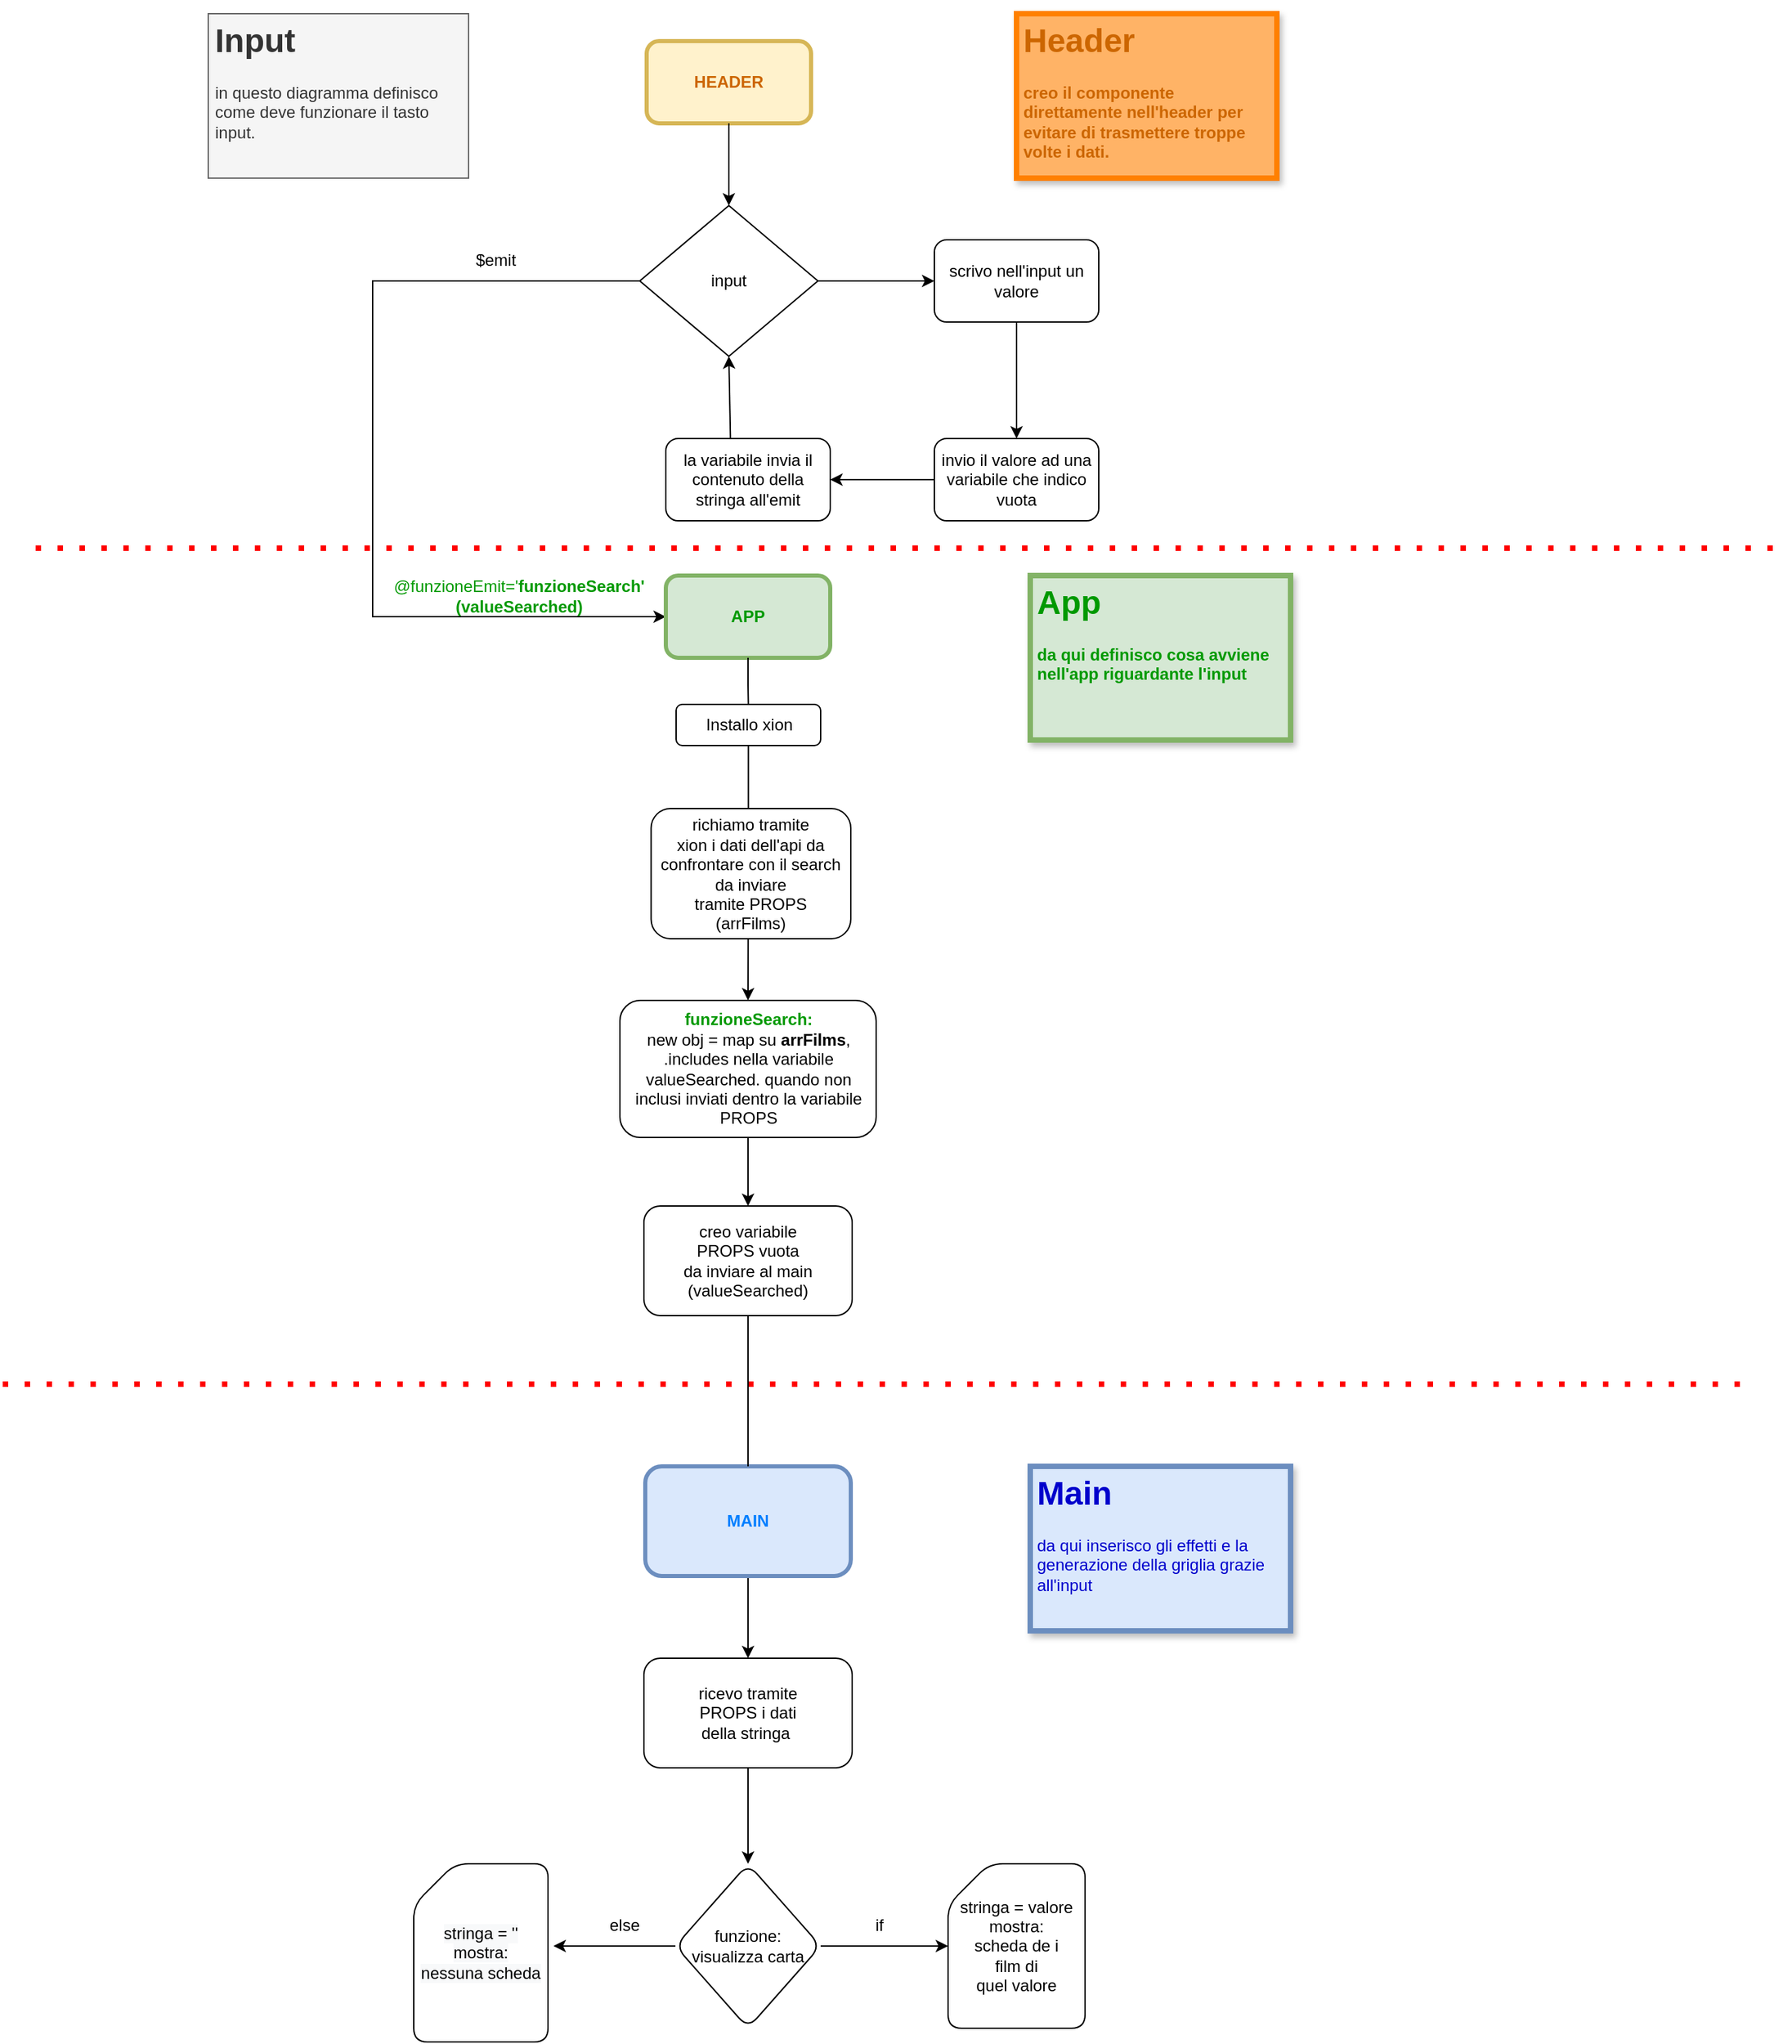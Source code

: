<mxfile version="17.2.2" type="device"><diagram id="X4vTsWMuaRBrAJo_lxti" name="Page-1"><mxGraphModel dx="1865" dy="585" grid="1" gridSize="10" guides="1" tooltips="1" connect="1" arrows="1" fold="1" page="1" pageScale="1" pageWidth="827" pageHeight="1169" math="0" shadow="0"><root><mxCell id="0"/><mxCell id="1" parent="0"/><mxCell id="_9QmQ8RDceX6AP2vzpAY-1" value="HEADER" style="rounded=1;whiteSpace=wrap;html=1;fillColor=#fff2cc;strokeColor=#d6b656;strokeWidth=3;fontColor=#CC6600;fontStyle=1" vertex="1" parent="1"><mxGeometry x="340" y="40" width="120" height="60" as="geometry"/></mxCell><mxCell id="_9QmQ8RDceX6AP2vzpAY-2" value="" style="endArrow=classic;html=1;rounded=0;exitX=0.5;exitY=1;exitDx=0;exitDy=0;" edge="1" parent="1" source="_9QmQ8RDceX6AP2vzpAY-1"><mxGeometry width="50" height="50" relative="1" as="geometry"><mxPoint x="390" y="330" as="sourcePoint"/><mxPoint x="400" y="160" as="targetPoint"/></mxGeometry></mxCell><mxCell id="_9QmQ8RDceX6AP2vzpAY-35" value="" style="edgeStyle=orthogonalEdgeStyle;rounded=0;orthogonalLoop=1;jettySize=auto;html=1;fontFamily=Helvetica;fontSize=12;fontColor=default;exitX=1;exitY=0.5;exitDx=0;exitDy=0;" edge="1" parent="1" source="_9QmQ8RDceX6AP2vzpAY-11" target="_9QmQ8RDceX6AP2vzpAY-34"><mxGeometry relative="1" as="geometry"/></mxCell><mxCell id="_9QmQ8RDceX6AP2vzpAY-43" value="" style="edgeStyle=orthogonalEdgeStyle;rounded=0;orthogonalLoop=1;jettySize=auto;html=1;fontFamily=Helvetica;fontSize=12;fontColor=default;" edge="1" parent="1" source="_9QmQ8RDceX6AP2vzpAY-11" target="_9QmQ8RDceX6AP2vzpAY-42"><mxGeometry relative="1" as="geometry"><Array as="points"><mxPoint x="140" y="215"/><mxPoint x="140" y="460"/></Array></mxGeometry></mxCell><mxCell id="_9QmQ8RDceX6AP2vzpAY-11" value="input" style="rhombus;whiteSpace=wrap;html=1;" vertex="1" parent="1"><mxGeometry x="335" y="160" width="130" height="110" as="geometry"/></mxCell><mxCell id="_9QmQ8RDceX6AP2vzpAY-20" value="&lt;h1&gt;Input&lt;/h1&gt;&lt;div&gt;in questo diagramma definisco come deve funzionare il tasto input.&lt;/div&gt;" style="text;html=1;strokeColor=#666666;fillColor=#f5f5f5;spacing=5;spacingTop=-20;whiteSpace=wrap;overflow=hidden;rounded=0;fontColor=#333333;" vertex="1" parent="1"><mxGeometry x="20" y="20" width="190" height="120" as="geometry"/></mxCell><mxCell id="_9QmQ8RDceX6AP2vzpAY-38" value="" style="edgeStyle=orthogonalEdgeStyle;rounded=0;orthogonalLoop=1;jettySize=auto;html=1;fontFamily=Helvetica;fontSize=12;fontColor=default;" edge="1" parent="1" source="_9QmQ8RDceX6AP2vzpAY-34" target="_9QmQ8RDceX6AP2vzpAY-37"><mxGeometry relative="1" as="geometry"/></mxCell><mxCell id="_9QmQ8RDceX6AP2vzpAY-34" value="scrivo nell'input un valore" style="rounded=1;whiteSpace=wrap;html=1;" vertex="1" parent="1"><mxGeometry x="550" y="185" width="120" height="60" as="geometry"/></mxCell><mxCell id="_9QmQ8RDceX6AP2vzpAY-40" value="" style="edgeStyle=orthogonalEdgeStyle;rounded=0;orthogonalLoop=1;jettySize=auto;html=1;fontFamily=Helvetica;fontSize=12;fontColor=default;" edge="1" parent="1" source="_9QmQ8RDceX6AP2vzpAY-37" target="_9QmQ8RDceX6AP2vzpAY-39"><mxGeometry relative="1" as="geometry"/></mxCell><mxCell id="_9QmQ8RDceX6AP2vzpAY-37" value="invio il valore ad una variabile che indico vuota" style="rounded=1;whiteSpace=wrap;html=1;" vertex="1" parent="1"><mxGeometry x="550" y="330" width="120" height="60" as="geometry"/></mxCell><mxCell id="_9QmQ8RDceX6AP2vzpAY-39" value="la variabile invia il contenuto della stringa all'emit" style="rounded=1;whiteSpace=wrap;html=1;" vertex="1" parent="1"><mxGeometry x="354" y="330" width="120" height="60" as="geometry"/></mxCell><mxCell id="_9QmQ8RDceX6AP2vzpAY-41" value="" style="endArrow=classic;html=1;rounded=0;fontFamily=Helvetica;fontSize=12;fontColor=default;entryX=0.5;entryY=1;entryDx=0;entryDy=0;exitX=0.393;exitY=-0.003;exitDx=0;exitDy=0;exitPerimeter=0;" edge="1" parent="1" source="_9QmQ8RDceX6AP2vzpAY-39" target="_9QmQ8RDceX6AP2vzpAY-11"><mxGeometry width="50" height="50" relative="1" as="geometry"><mxPoint x="410" y="330" as="sourcePoint"/><mxPoint x="440" y="330" as="targetPoint"/></mxGeometry></mxCell><mxCell id="_9QmQ8RDceX6AP2vzpAY-57" value="" style="edgeStyle=orthogonalEdgeStyle;rounded=0;orthogonalLoop=1;jettySize=auto;html=1;fontFamily=Helvetica;fontSize=12;fontColor=#009900;startArrow=none;" edge="1" parent="1" source="_9QmQ8RDceX6AP2vzpAY-72" target="_9QmQ8RDceX6AP2vzpAY-51"><mxGeometry relative="1" as="geometry"/></mxCell><mxCell id="_9QmQ8RDceX6AP2vzpAY-42" value="APP" style="whiteSpace=wrap;html=1;fillColor=#d5e8d4;strokeColor=#82b366;strokeWidth=3;glass=0;rounded=1;sketch=0;shadow=0;fontColor=#009900;fontStyle=1" vertex="1" parent="1"><mxGeometry x="354" y="430" width="120" height="60" as="geometry"/></mxCell><mxCell id="_9QmQ8RDceX6AP2vzpAY-44" value="&lt;h1&gt;&lt;font&gt;Header&lt;/font&gt;&lt;/h1&gt;&lt;p&gt;&lt;b&gt;&lt;font&gt;creo il componente direttamente nell'header per evitare di trasmettere troppe volte i dati.&lt;/font&gt;&lt;/b&gt;&lt;/p&gt;" style="text;html=1;spacing=5;spacingTop=-20;whiteSpace=wrap;overflow=hidden;rounded=0;shadow=1;glass=0;sketch=0;fontFamily=Helvetica;fontSize=12;strokeWidth=4;fillColor=#FFB366;fontColor=#CC6600;strokeColor=#FF8000;" vertex="1" parent="1"><mxGeometry x="610" y="20" width="190" height="120" as="geometry"/></mxCell><mxCell id="_9QmQ8RDceX6AP2vzpAY-45" value="$emit" style="text;html=1;strokeColor=none;fillColor=none;align=center;verticalAlign=middle;whiteSpace=wrap;rounded=0;shadow=1;glass=0;sketch=0;fontFamily=Helvetica;fontSize=12;fontColor=default;" vertex="1" parent="1"><mxGeometry x="200" y="185" width="60" height="30" as="geometry"/></mxCell><mxCell id="_9QmQ8RDceX6AP2vzpAY-46" value="&lt;h1&gt;&lt;font color=&quot;#009900&quot;&gt;App&lt;/font&gt;&lt;/h1&gt;&lt;div&gt;&lt;b&gt;&lt;font color=&quot;#009900&quot;&gt;da qui definisco cosa avviene nell'app riguardante l'input&lt;/font&gt;&lt;/b&gt;&lt;/div&gt;" style="text;html=1;strokeColor=#82b366;fillColor=#d5e8d4;spacing=5;spacingTop=-20;whiteSpace=wrap;overflow=hidden;rounded=0;shadow=1;glass=0;sketch=0;fontFamily=Helvetica;fontSize=12;strokeWidth=4;" vertex="1" parent="1"><mxGeometry x="620" y="430" width="190" height="120" as="geometry"/></mxCell><mxCell id="_9QmQ8RDceX6AP2vzpAY-48" value="@funzioneEmit='&lt;b&gt;funzioneSearch' (valueSearched)&lt;/b&gt;" style="text;html=1;strokeColor=none;fillColor=none;align=center;verticalAlign=middle;whiteSpace=wrap;rounded=0;shadow=0;glass=0;sketch=0;fontFamily=Helvetica;fontSize=12;fontColor=#009900;" vertex="1" parent="1"><mxGeometry x="152" y="430" width="190" height="30" as="geometry"/></mxCell><mxCell id="_9QmQ8RDceX6AP2vzpAY-63" value="" style="edgeStyle=orthogonalEdgeStyle;rounded=0;orthogonalLoop=1;jettySize=auto;html=1;fontFamily=Helvetica;fontSize=12;fontColor=#0000CC;strokeColor=#000000;strokeWidth=1;startArrow=none;" edge="1" parent="1" source="_9QmQ8RDceX6AP2vzpAY-70" target="_9QmQ8RDceX6AP2vzpAY-62"><mxGeometry relative="1" as="geometry"/></mxCell><mxCell id="_9QmQ8RDceX6AP2vzpAY-49" value="creo variabile &lt;br&gt;PROPS vuota &lt;br&gt;da inviare al main (valueSearched)" style="whiteSpace=wrap;html=1;fillColor=#FFFFFF;strokeColor=#000000;fontColor=#000000;strokeWidth=1;glass=0;rounded=1;sketch=0;shadow=0;" vertex="1" parent="1"><mxGeometry x="338" y="890" width="152" height="80" as="geometry"/></mxCell><mxCell id="_9QmQ8RDceX6AP2vzpAY-56" value="" style="edgeStyle=orthogonalEdgeStyle;rounded=0;orthogonalLoop=1;jettySize=auto;html=1;fontFamily=Helvetica;fontSize=12;fontColor=#009900;" edge="1" parent="1" source="_9QmQ8RDceX6AP2vzpAY-51" target="_9QmQ8RDceX6AP2vzpAY-49"><mxGeometry relative="1" as="geometry"/></mxCell><mxCell id="_9QmQ8RDceX6AP2vzpAY-51" value="&lt;font color=&quot;#009900&quot;&gt;&lt;b&gt;funzioneSearch:&lt;br&gt;&lt;/b&gt;&lt;/font&gt;new obj = map su &lt;b&gt;arrFilms&lt;/b&gt;, .includes nella variabile valueSearched. quando non inclusi inviati dentro la variabile PROPS" style="whiteSpace=wrap;html=1;fillColor=#FFFFFF;strokeColor=#000000;fontColor=#000000;strokeWidth=1;glass=0;rounded=1;sketch=0;shadow=0;" vertex="1" parent="1"><mxGeometry x="320.5" y="740" width="187" height="100" as="geometry"/></mxCell><mxCell id="_9QmQ8RDceX6AP2vzpAY-58" value="" style="endArrow=none;dashed=1;html=1;dashPattern=1 3;strokeWidth=4;rounded=0;fontFamily=Helvetica;fontSize=12;fontColor=#009900;strokeColor=#FF0000;" edge="1" parent="1"><mxGeometry width="50" height="50" relative="1" as="geometry"><mxPoint x="-106" y="410" as="sourcePoint"/><mxPoint x="1171.6" y="410" as="targetPoint"/></mxGeometry></mxCell><mxCell id="_9QmQ8RDceX6AP2vzpAY-59" value="" style="endArrow=none;dashed=1;html=1;dashPattern=1 3;strokeWidth=4;rounded=0;fontFamily=Helvetica;fontSize=12;fontColor=#009900;strokeColor=#FF0000;" edge="1" parent="1"><mxGeometry width="50" height="50" relative="1" as="geometry"><mxPoint x="-130" y="1020" as="sourcePoint"/><mxPoint x="1140" y="1020" as="targetPoint"/></mxGeometry></mxCell><mxCell id="_9QmQ8RDceX6AP2vzpAY-60" value="&lt;h1&gt;&lt;font color=&quot;#0000cc&quot;&gt;Main&lt;/font&gt;&lt;/h1&gt;&lt;div&gt;&lt;font color=&quot;#0000cc&quot;&gt;da qui inserisco gli effetti e la generazione della griglia grazie all'input&lt;/font&gt;&lt;/div&gt;" style="text;html=1;strokeColor=#6c8ebf;fillColor=#dae8fc;spacing=5;spacingTop=-20;whiteSpace=wrap;overflow=hidden;rounded=0;shadow=1;glass=0;sketch=0;fontFamily=Helvetica;fontSize=12;strokeWidth=4;" vertex="1" parent="1"><mxGeometry x="620" y="1080" width="190" height="120" as="geometry"/></mxCell><mxCell id="_9QmQ8RDceX6AP2vzpAY-62" value="ricevo tramite &lt;br&gt;PROPS i dati &lt;br&gt;della stringa&amp;nbsp;" style="whiteSpace=wrap;html=1;fillColor=#FFFFFF;strokeColor=#000000;fontColor=#000000;strokeWidth=1;glass=0;rounded=1;sketch=0;shadow=0;" vertex="1" parent="1"><mxGeometry x="338" y="1220" width="152" height="80" as="geometry"/></mxCell><mxCell id="_9QmQ8RDceX6AP2vzpAY-64" value="" style="endArrow=classic;html=1;rounded=0;fontFamily=Helvetica;fontSize=12;fontColor=#0000CC;strokeColor=#000000;strokeWidth=1;exitX=0.5;exitY=1;exitDx=0;exitDy=0;" edge="1" parent="1" source="_9QmQ8RDceX6AP2vzpAY-62" target="_9QmQ8RDceX6AP2vzpAY-65"><mxGeometry width="50" height="50" relative="1" as="geometry"><mxPoint x="460" y="1230" as="sourcePoint"/><mxPoint x="414" y="1240" as="targetPoint"/></mxGeometry></mxCell><mxCell id="_9QmQ8RDceX6AP2vzpAY-67" value="" style="edgeStyle=orthogonalEdgeStyle;rounded=0;orthogonalLoop=1;jettySize=auto;html=1;fontFamily=Helvetica;fontSize=12;fontColor=#0000CC;strokeColor=#000000;strokeWidth=1;" edge="1" parent="1" source="_9QmQ8RDceX6AP2vzpAY-65"><mxGeometry relative="1" as="geometry"><mxPoint x="272" y="1430" as="targetPoint"/></mxGeometry></mxCell><mxCell id="_9QmQ8RDceX6AP2vzpAY-69" value="" style="edgeStyle=orthogonalEdgeStyle;rounded=0;orthogonalLoop=1;jettySize=auto;html=1;fontFamily=Helvetica;fontSize=12;fontColor=#0000CC;strokeColor=#000000;strokeWidth=1;" edge="1" parent="1" source="_9QmQ8RDceX6AP2vzpAY-65"><mxGeometry relative="1" as="geometry"><mxPoint x="560" y="1430" as="targetPoint"/></mxGeometry></mxCell><mxCell id="_9QmQ8RDceX6AP2vzpAY-65" value="&lt;font color=&quot;#000000&quot;&gt;funzione:&lt;br&gt;visualizza carta&lt;/font&gt;" style="rhombus;whiteSpace=wrap;html=1;rounded=1;shadow=0;glass=0;sketch=0;fontFamily=Helvetica;fontSize=12;fontColor=#0000CC;strokeColor=#000000;strokeWidth=1;fillColor=#FFFFFF;" vertex="1" parent="1"><mxGeometry x="361" y="1370" width="106" height="120" as="geometry"/></mxCell><mxCell id="_9QmQ8RDceX6AP2vzpAY-70" value="&lt;b&gt;&lt;font color=&quot;#007fff&quot;&gt;MAIN&lt;/font&gt;&lt;/b&gt;" style="rounded=1;whiteSpace=wrap;html=1;shadow=0;glass=0;sketch=0;fontFamily=Helvetica;fontSize=12;strokeColor=#6c8ebf;strokeWidth=3;fillColor=#dae8fc;" vertex="1" parent="1"><mxGeometry x="339" y="1080" width="150" height="80" as="geometry"/></mxCell><mxCell id="_9QmQ8RDceX6AP2vzpAY-71" value="" style="edgeStyle=orthogonalEdgeStyle;rounded=0;orthogonalLoop=1;jettySize=auto;html=1;fontFamily=Helvetica;fontSize=12;fontColor=#0000CC;strokeColor=#000000;strokeWidth=1;endArrow=none;" edge="1" parent="1" source="_9QmQ8RDceX6AP2vzpAY-49" target="_9QmQ8RDceX6AP2vzpAY-70"><mxGeometry relative="1" as="geometry"><mxPoint x="414" y="760" as="sourcePoint"/><mxPoint x="414" y="970" as="targetPoint"/></mxGeometry></mxCell><mxCell id="_9QmQ8RDceX6AP2vzpAY-72" value="&lt;font color=&quot;#000000&quot;&gt;Installo xion&lt;/font&gt;" style="rounded=1;whiteSpace=wrap;html=1;shadow=0;glass=0;sketch=0;fontFamily=Helvetica;fontSize=12;fontColor=#007FFF;strokeColor=#000000;strokeWidth=1;fillColor=#FFFFFF;" vertex="1" parent="1"><mxGeometry x="361.5" y="524" width="105.5" height="30" as="geometry"/></mxCell><mxCell id="_9QmQ8RDceX6AP2vzpAY-73" value="" style="edgeStyle=orthogonalEdgeStyle;rounded=0;orthogonalLoop=1;jettySize=auto;html=1;fontFamily=Helvetica;fontSize=12;fontColor=#009900;endArrow=none;" edge="1" parent="1" source="_9QmQ8RDceX6AP2vzpAY-42" target="_9QmQ8RDceX6AP2vzpAY-72"><mxGeometry relative="1" as="geometry"><mxPoint x="414" y="490" as="sourcePoint"/><mxPoint x="414" y="740" as="targetPoint"/></mxGeometry></mxCell><mxCell id="_9QmQ8RDceX6AP2vzpAY-74" value="richiamo tramite &lt;br&gt;xion i dati dell'api da confrontare con il search da inviare&lt;br&gt;tramite PROPS&lt;br&gt;(arrFilms)" style="rounded=1;whiteSpace=wrap;html=1;shadow=0;glass=0;sketch=0;fontFamily=Helvetica;fontSize=12;fontColor=#000000;strokeColor=#000000;strokeWidth=1;fillColor=#FFFFFF;" vertex="1" parent="1"><mxGeometry x="343.25" y="600" width="145.75" height="95" as="geometry"/></mxCell><mxCell id="_9QmQ8RDceX6AP2vzpAY-75" value="&lt;span&gt;stringa = valore&lt;/span&gt;&lt;br&gt;&lt;span&gt;mostra:&lt;br&gt;scheda de i &lt;br&gt;film di &lt;br&gt;quel valore&lt;/span&gt;" style="shape=card;whiteSpace=wrap;html=1;rounded=1;shadow=0;glass=0;sketch=0;fontFamily=Helvetica;fontSize=12;fontColor=#000000;strokeColor=#000000;strokeWidth=1;fillColor=#FFFFFF;" vertex="1" parent="1"><mxGeometry x="560" y="1370" width="100" height="120" as="geometry"/></mxCell><mxCell id="_9QmQ8RDceX6AP2vzpAY-76" value="&lt;span style=&quot;color: rgb(0 , 0 , 0) ; font-family: &amp;#34;helvetica&amp;#34; ; font-size: 12px ; font-style: normal ; font-weight: 400 ; letter-spacing: normal ; text-align: center ; text-indent: 0px ; text-transform: none ; word-spacing: 0px ; background-color: rgb(248 , 249 , 250) ; display: inline ; float: none&quot;&gt;stringa = ''&lt;/span&gt;&lt;br style=&quot;color: rgb(0 , 0 , 0) ; font-family: &amp;#34;helvetica&amp;#34; ; font-size: 12px ; font-style: normal ; font-weight: 400 ; letter-spacing: normal ; text-align: center ; text-indent: 0px ; text-transform: none ; word-spacing: 0px ; background-color: rgb(248 , 249 , 250)&quot;&gt;&lt;span style=&quot;color: rgb(0 , 0 , 0) ; font-family: &amp;#34;helvetica&amp;#34; ; font-size: 12px ; font-style: normal ; font-weight: 400 ; letter-spacing: normal ; text-align: center ; text-indent: 0px ; text-transform: none ; word-spacing: 0px ; background-color: rgb(248 , 249 , 250) ; display: inline ; float: none&quot;&gt;mostra: &lt;br&gt;nessuna scheda&lt;/span&gt;" style="shape=card;whiteSpace=wrap;html=1;rounded=1;shadow=0;glass=0;sketch=0;fontFamily=Helvetica;fontSize=12;fontColor=#000000;strokeColor=#000000;strokeWidth=1;fillColor=#FFFFFF;" vertex="1" parent="1"><mxGeometry x="170" y="1370" width="98" height="130" as="geometry"/></mxCell><mxCell id="_9QmQ8RDceX6AP2vzpAY-78" value="if" style="text;html=1;strokeColor=none;fillColor=none;align=center;verticalAlign=middle;whiteSpace=wrap;rounded=0;shadow=0;glass=0;sketch=0;fontFamily=Helvetica;fontSize=12;fontColor=#000000;" vertex="1" parent="1"><mxGeometry x="480" y="1400" width="60" height="30" as="geometry"/></mxCell><mxCell id="_9QmQ8RDceX6AP2vzpAY-79" value="else" style="text;html=1;strokeColor=none;fillColor=none;align=center;verticalAlign=middle;whiteSpace=wrap;rounded=0;shadow=0;glass=0;sketch=0;fontFamily=Helvetica;fontSize=12;fontColor=#000000;" vertex="1" parent="1"><mxGeometry x="294" y="1400" width="60" height="30" as="geometry"/></mxCell></root></mxGraphModel></diagram></mxfile>